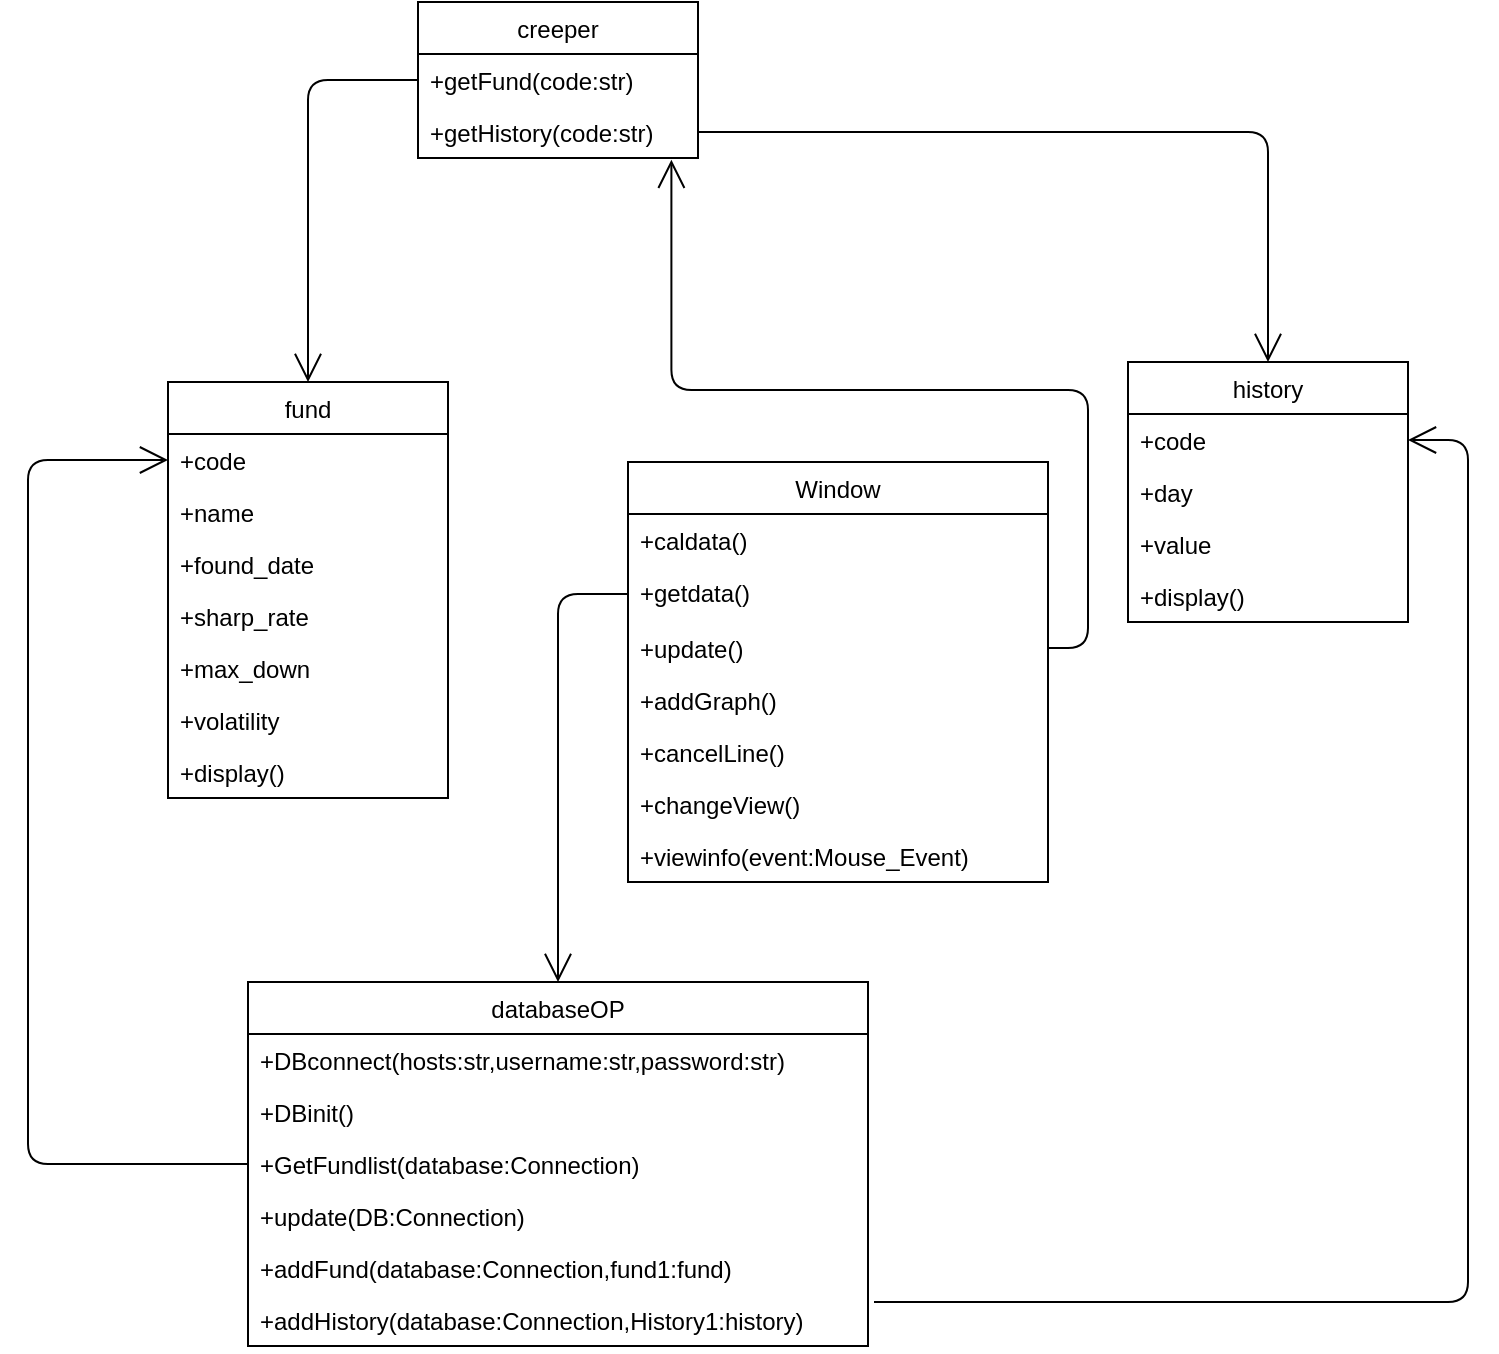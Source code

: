 <mxfile version="14.6.13" type="device"><diagram id="DFZYd5oI7StlQI8gMzYd" name="第 1 页"><mxGraphModel dx="1395" dy="967" grid="1" gridSize="10" guides="1" tooltips="1" connect="1" arrows="1" fold="1" page="1" pageScale="1" pageWidth="827" pageHeight="1169" math="0" shadow="0"><root><mxCell id="0"/><mxCell id="1" parent="0"/><mxCell id="YLj15JCUPD6enuNTE3ak-11" value="fund" style="swimlane;fontStyle=0;childLayout=stackLayout;horizontal=1;startSize=26;horizontalStack=0;resizeParent=1;resizeParentMax=0;resizeLast=0;collapsible=1;marginBottom=0;" vertex="1" parent="1"><mxGeometry x="500" y="240" width="140" height="208" as="geometry"/></mxCell><mxCell id="YLj15JCUPD6enuNTE3ak-12" value="+code" style="text;strokeColor=none;fillColor=none;align=left;verticalAlign=top;spacingLeft=4;spacingRight=4;overflow=hidden;rotatable=0;points=[[0,0.5],[1,0.5]];portConstraint=eastwest;fontStyle=0" vertex="1" parent="YLj15JCUPD6enuNTE3ak-11"><mxGeometry y="26" width="140" height="26" as="geometry"/></mxCell><mxCell id="YLj15JCUPD6enuNTE3ak-13" value="+name" style="text;strokeColor=none;fillColor=none;align=left;verticalAlign=top;spacingLeft=4;spacingRight=4;overflow=hidden;rotatable=0;points=[[0,0.5],[1,0.5]];portConstraint=eastwest;" vertex="1" parent="YLj15JCUPD6enuNTE3ak-11"><mxGeometry y="52" width="140" height="26" as="geometry"/></mxCell><mxCell id="YLj15JCUPD6enuNTE3ak-14" value="+found_date" style="text;strokeColor=none;fillColor=none;align=left;verticalAlign=top;spacingLeft=4;spacingRight=4;overflow=hidden;rotatable=0;points=[[0,0.5],[1,0.5]];portConstraint=eastwest;" vertex="1" parent="YLj15JCUPD6enuNTE3ak-11"><mxGeometry y="78" width="140" height="26" as="geometry"/></mxCell><mxCell id="YLj15JCUPD6enuNTE3ak-15" value="+sharp_rate" style="text;strokeColor=none;fillColor=none;align=left;verticalAlign=top;spacingLeft=4;spacingRight=4;overflow=hidden;rotatable=0;points=[[0,0.5],[1,0.5]];portConstraint=eastwest;" vertex="1" parent="YLj15JCUPD6enuNTE3ak-11"><mxGeometry y="104" width="140" height="26" as="geometry"/></mxCell><mxCell id="YLj15JCUPD6enuNTE3ak-16" value="+max_down" style="text;strokeColor=none;fillColor=none;align=left;verticalAlign=top;spacingLeft=4;spacingRight=4;overflow=hidden;rotatable=0;points=[[0,0.5],[1,0.5]];portConstraint=eastwest;" vertex="1" parent="YLj15JCUPD6enuNTE3ak-11"><mxGeometry y="130" width="140" height="26" as="geometry"/></mxCell><mxCell id="YLj15JCUPD6enuNTE3ak-17" value="+volatility" style="text;strokeColor=none;fillColor=none;align=left;verticalAlign=top;spacingLeft=4;spacingRight=4;overflow=hidden;rotatable=0;points=[[0,0.5],[1,0.5]];portConstraint=eastwest;" vertex="1" parent="YLj15JCUPD6enuNTE3ak-11"><mxGeometry y="156" width="140" height="26" as="geometry"/></mxCell><mxCell id="YLj15JCUPD6enuNTE3ak-28" value="+display()" style="text;strokeColor=none;fillColor=none;align=left;verticalAlign=top;spacingLeft=4;spacingRight=4;overflow=hidden;rotatable=0;points=[[0,0.5],[1,0.5]];portConstraint=eastwest;" vertex="1" parent="YLj15JCUPD6enuNTE3ak-11"><mxGeometry y="182" width="140" height="26" as="geometry"/></mxCell><mxCell id="YLj15JCUPD6enuNTE3ak-20" value="history" style="swimlane;fontStyle=0;childLayout=stackLayout;horizontal=1;startSize=26;horizontalStack=0;resizeParent=1;resizeParentMax=0;resizeLast=0;collapsible=1;marginBottom=0;" vertex="1" parent="1"><mxGeometry x="980" y="230" width="140" height="130" as="geometry"/></mxCell><mxCell id="YLj15JCUPD6enuNTE3ak-21" value="+code" style="text;strokeColor=none;fillColor=none;align=left;verticalAlign=top;spacingLeft=4;spacingRight=4;overflow=hidden;rotatable=0;points=[[0,0.5],[1,0.5]];portConstraint=eastwest;fontStyle=0" vertex="1" parent="YLj15JCUPD6enuNTE3ak-20"><mxGeometry y="26" width="140" height="26" as="geometry"/></mxCell><mxCell id="YLj15JCUPD6enuNTE3ak-22" value="+day" style="text;strokeColor=none;fillColor=none;align=left;verticalAlign=top;spacingLeft=4;spacingRight=4;overflow=hidden;rotatable=0;points=[[0,0.5],[1,0.5]];portConstraint=eastwest;" vertex="1" parent="YLj15JCUPD6enuNTE3ak-20"><mxGeometry y="52" width="140" height="26" as="geometry"/></mxCell><mxCell id="YLj15JCUPD6enuNTE3ak-23" value="+value" style="text;strokeColor=none;fillColor=none;align=left;verticalAlign=top;spacingLeft=4;spacingRight=4;overflow=hidden;rotatable=0;points=[[0,0.5],[1,0.5]];portConstraint=eastwest;" vertex="1" parent="YLj15JCUPD6enuNTE3ak-20"><mxGeometry y="78" width="140" height="26" as="geometry"/></mxCell><mxCell id="YLj15JCUPD6enuNTE3ak-29" value="+display()" style="text;strokeColor=none;fillColor=none;align=left;verticalAlign=top;spacingLeft=4;spacingRight=4;overflow=hidden;rotatable=0;points=[[0,0.5],[1,0.5]];portConstraint=eastwest;" vertex="1" parent="YLj15JCUPD6enuNTE3ak-20"><mxGeometry y="104" width="140" height="26" as="geometry"/></mxCell><mxCell id="YLj15JCUPD6enuNTE3ak-30" value="creeper" style="swimlane;fontStyle=0;childLayout=stackLayout;horizontal=1;startSize=26;horizontalStack=0;resizeParent=1;resizeParentMax=0;resizeLast=0;collapsible=1;marginBottom=0;" vertex="1" parent="1"><mxGeometry x="625" y="50" width="140" height="78" as="geometry"/></mxCell><mxCell id="YLj15JCUPD6enuNTE3ak-31" value="+getFund(code:str)" style="text;strokeColor=none;fillColor=none;align=left;verticalAlign=top;spacingLeft=4;spacingRight=4;overflow=hidden;rotatable=0;points=[[0,0.5],[1,0.5]];portConstraint=eastwest;" vertex="1" parent="YLj15JCUPD6enuNTE3ak-30"><mxGeometry y="26" width="140" height="26" as="geometry"/></mxCell><mxCell id="YLj15JCUPD6enuNTE3ak-33" value="+getHistory(code:str)" style="text;strokeColor=none;fillColor=none;align=left;verticalAlign=top;spacingLeft=4;spacingRight=4;overflow=hidden;rotatable=0;points=[[0,0.5],[1,0.5]];portConstraint=eastwest;" vertex="1" parent="YLj15JCUPD6enuNTE3ak-30"><mxGeometry y="52" width="140" height="26" as="geometry"/></mxCell><mxCell id="YLj15JCUPD6enuNTE3ak-34" value="Window" style="swimlane;fontStyle=0;childLayout=stackLayout;horizontal=1;startSize=26;horizontalStack=0;resizeParent=1;resizeParentMax=0;resizeLast=0;collapsible=1;marginBottom=0;" vertex="1" parent="1"><mxGeometry x="730" y="280" width="210" height="210" as="geometry"/></mxCell><mxCell id="YLj15JCUPD6enuNTE3ak-35" value="+caldata()" style="text;strokeColor=none;fillColor=none;align=left;verticalAlign=top;spacingLeft=4;spacingRight=4;overflow=hidden;rotatable=0;points=[[0,0.5],[1,0.5]];portConstraint=eastwest;" vertex="1" parent="YLj15JCUPD6enuNTE3ak-34"><mxGeometry y="26" width="210" height="26" as="geometry"/></mxCell><mxCell id="YLj15JCUPD6enuNTE3ak-36" value="+getdata()" style="text;strokeColor=none;fillColor=none;align=left;verticalAlign=top;spacingLeft=4;spacingRight=4;overflow=hidden;rotatable=0;points=[[0,0.5],[1,0.5]];portConstraint=eastwest;" vertex="1" parent="YLj15JCUPD6enuNTE3ak-34"><mxGeometry y="52" width="210" height="28" as="geometry"/></mxCell><mxCell id="YLj15JCUPD6enuNTE3ak-39" value="+update()" style="text;strokeColor=none;fillColor=none;align=left;verticalAlign=top;spacingLeft=4;spacingRight=4;overflow=hidden;rotatable=0;points=[[0,0.5],[1,0.5]];portConstraint=eastwest;" vertex="1" parent="YLj15JCUPD6enuNTE3ak-34"><mxGeometry y="80" width="210" height="26" as="geometry"/></mxCell><mxCell id="YLj15JCUPD6enuNTE3ak-40" value="+addGraph()" style="text;strokeColor=none;fillColor=none;align=left;verticalAlign=top;spacingLeft=4;spacingRight=4;overflow=hidden;rotatable=0;points=[[0,0.5],[1,0.5]];portConstraint=eastwest;" vertex="1" parent="YLj15JCUPD6enuNTE3ak-34"><mxGeometry y="106" width="210" height="26" as="geometry"/></mxCell><mxCell id="YLj15JCUPD6enuNTE3ak-41" value="+cancelLine()" style="text;strokeColor=none;fillColor=none;align=left;verticalAlign=top;spacingLeft=4;spacingRight=4;overflow=hidden;rotatable=0;points=[[0,0.5],[1,0.5]];portConstraint=eastwest;" vertex="1" parent="YLj15JCUPD6enuNTE3ak-34"><mxGeometry y="132" width="210" height="26" as="geometry"/></mxCell><mxCell id="YLj15JCUPD6enuNTE3ak-42" value="+changeView()" style="text;strokeColor=none;fillColor=none;align=left;verticalAlign=top;spacingLeft=4;spacingRight=4;overflow=hidden;rotatable=0;points=[[0,0.5],[1,0.5]];portConstraint=eastwest;" vertex="1" parent="YLj15JCUPD6enuNTE3ak-34"><mxGeometry y="158" width="210" height="26" as="geometry"/></mxCell><mxCell id="YLj15JCUPD6enuNTE3ak-43" value="+viewinfo(event:Mouse_Event)" style="text;strokeColor=none;fillColor=none;align=left;verticalAlign=top;spacingLeft=4;spacingRight=4;overflow=hidden;rotatable=0;points=[[0,0.5],[1,0.5]];portConstraint=eastwest;" vertex="1" parent="YLj15JCUPD6enuNTE3ak-34"><mxGeometry y="184" width="210" height="26" as="geometry"/></mxCell><mxCell id="YLj15JCUPD6enuNTE3ak-44" value="databaseOP" style="swimlane;fontStyle=0;childLayout=stackLayout;horizontal=1;startSize=26;horizontalStack=0;resizeParent=1;resizeParentMax=0;resizeLast=0;collapsible=1;marginBottom=0;" vertex="1" parent="1"><mxGeometry x="540" y="540" width="310" height="182" as="geometry"/></mxCell><mxCell id="YLj15JCUPD6enuNTE3ak-45" value="+DBconnect(hosts:str,username:str,password:str)" style="text;strokeColor=none;fillColor=none;align=left;verticalAlign=top;spacingLeft=4;spacingRight=4;overflow=hidden;rotatable=0;points=[[0,0.5],[1,0.5]];portConstraint=eastwest;" vertex="1" parent="YLj15JCUPD6enuNTE3ak-44"><mxGeometry y="26" width="310" height="26" as="geometry"/></mxCell><mxCell id="YLj15JCUPD6enuNTE3ak-46" value="+DBinit()" style="text;strokeColor=none;fillColor=none;align=left;verticalAlign=top;spacingLeft=4;spacingRight=4;overflow=hidden;rotatable=0;points=[[0,0.5],[1,0.5]];portConstraint=eastwest;" vertex="1" parent="YLj15JCUPD6enuNTE3ak-44"><mxGeometry y="52" width="310" height="26" as="geometry"/></mxCell><mxCell id="YLj15JCUPD6enuNTE3ak-48" value="+GetFundlist(database:Connection)" style="text;strokeColor=none;fillColor=none;align=left;verticalAlign=top;spacingLeft=4;spacingRight=4;overflow=hidden;rotatable=0;points=[[0,0.5],[1,0.5]];portConstraint=eastwest;" vertex="1" parent="YLj15JCUPD6enuNTE3ak-44"><mxGeometry y="78" width="310" height="26" as="geometry"/></mxCell><mxCell id="YLj15JCUPD6enuNTE3ak-47" value="+update(DB:Connection)" style="text;strokeColor=none;fillColor=none;align=left;verticalAlign=top;spacingLeft=4;spacingRight=4;overflow=hidden;rotatable=0;points=[[0,0.5],[1,0.5]];portConstraint=eastwest;" vertex="1" parent="YLj15JCUPD6enuNTE3ak-44"><mxGeometry y="104" width="310" height="26" as="geometry"/></mxCell><mxCell id="YLj15JCUPD6enuNTE3ak-49" value="+addFund(database:Connection,fund1:fund)" style="text;strokeColor=none;fillColor=none;align=left;verticalAlign=top;spacingLeft=4;spacingRight=4;overflow=hidden;rotatable=0;points=[[0,0.5],[1,0.5]];portConstraint=eastwest;" vertex="1" parent="YLj15JCUPD6enuNTE3ak-44"><mxGeometry y="130" width="310" height="26" as="geometry"/></mxCell><mxCell id="YLj15JCUPD6enuNTE3ak-50" value="+addHistory(database:Connection,History1:history)" style="text;strokeColor=none;fillColor=none;align=left;verticalAlign=top;spacingLeft=4;spacingRight=4;overflow=hidden;rotatable=0;points=[[0,0.5],[1,0.5]];portConstraint=eastwest;" vertex="1" parent="YLj15JCUPD6enuNTE3ak-44"><mxGeometry y="156" width="310" height="26" as="geometry"/></mxCell><mxCell id="YLj15JCUPD6enuNTE3ak-57" value="" style="endArrow=open;endFill=1;endSize=12;html=1;fontSize=20;exitX=0;exitY=0.5;exitDx=0;exitDy=0;entryX=0.5;entryY=0;entryDx=0;entryDy=0;edgeStyle=orthogonalEdgeStyle;" edge="1" parent="1" source="YLj15JCUPD6enuNTE3ak-31" target="YLj15JCUPD6enuNTE3ak-11"><mxGeometry width="160" relative="1" as="geometry"><mxPoint x="930" y="430" as="sourcePoint"/><mxPoint x="440" y="150" as="targetPoint"/></mxGeometry></mxCell><mxCell id="YLj15JCUPD6enuNTE3ak-58" value="" style="endArrow=open;endFill=1;endSize=12;html=1;fontSize=20;exitX=1;exitY=0.5;exitDx=0;exitDy=0;entryX=0.5;entryY=0;entryDx=0;entryDy=0;edgeStyle=orthogonalEdgeStyle;" edge="1" parent="1" source="YLj15JCUPD6enuNTE3ak-33" target="YLj15JCUPD6enuNTE3ak-20"><mxGeometry width="160" relative="1" as="geometry"><mxPoint x="930" y="430" as="sourcePoint"/><mxPoint x="1090" y="430" as="targetPoint"/></mxGeometry></mxCell><mxCell id="YLj15JCUPD6enuNTE3ak-59" value="" style="endArrow=open;endFill=1;endSize=12;html=1;fontSize=20;exitX=0;exitY=0.5;exitDx=0;exitDy=0;edgeStyle=orthogonalEdgeStyle;entryX=0;entryY=0.5;entryDx=0;entryDy=0;" edge="1" parent="1" source="YLj15JCUPD6enuNTE3ak-48" target="YLj15JCUPD6enuNTE3ak-12"><mxGeometry width="160" relative="1" as="geometry"><mxPoint x="930" y="430" as="sourcePoint"/><mxPoint x="540" y="450" as="targetPoint"/><Array as="points"><mxPoint x="430" y="631"/><mxPoint x="430" y="279"/></Array></mxGeometry></mxCell><mxCell id="YLj15JCUPD6enuNTE3ak-60" value="" style="endArrow=open;endFill=1;endSize=12;html=1;fontSize=20;entryX=1;entryY=0.5;entryDx=0;entryDy=0;edgeStyle=orthogonalEdgeStyle;" edge="1" parent="1" target="YLj15JCUPD6enuNTE3ak-21"><mxGeometry width="160" relative="1" as="geometry"><mxPoint x="853" y="700" as="sourcePoint"/><mxPoint x="1140" y="430" as="targetPoint"/><Array as="points"><mxPoint x="1150" y="700"/><mxPoint x="1150" y="269"/></Array></mxGeometry></mxCell><mxCell id="YLj15JCUPD6enuNTE3ak-62" value="" style="endArrow=open;endFill=1;endSize=12;html=1;fontSize=20;exitX=0;exitY=0.5;exitDx=0;exitDy=0;entryX=0.5;entryY=0;entryDx=0;entryDy=0;edgeStyle=orthogonalEdgeStyle;" edge="1" parent="1" source="YLj15JCUPD6enuNTE3ak-36" target="YLj15JCUPD6enuNTE3ak-44"><mxGeometry width="160" relative="1" as="geometry"><mxPoint x="1020" y="430" as="sourcePoint"/><mxPoint x="1180" y="430" as="targetPoint"/></mxGeometry></mxCell><mxCell id="YLj15JCUPD6enuNTE3ak-63" value="" style="endArrow=open;endFill=1;endSize=12;html=1;fontSize=20;exitX=1;exitY=0.5;exitDx=0;exitDy=0;entryX=0.905;entryY=1.033;entryDx=0;entryDy=0;entryPerimeter=0;edgeStyle=orthogonalEdgeStyle;" edge="1" parent="1" source="YLj15JCUPD6enuNTE3ak-39" target="YLj15JCUPD6enuNTE3ak-33"><mxGeometry width="160" relative="1" as="geometry"><mxPoint x="950" y="420" as="sourcePoint"/><mxPoint x="1110" y="420" as="targetPoint"/><Array as="points"><mxPoint x="960" y="373"/><mxPoint x="960" y="244"/><mxPoint x="752" y="244"/></Array></mxGeometry></mxCell></root></mxGraphModel></diagram></mxfile>